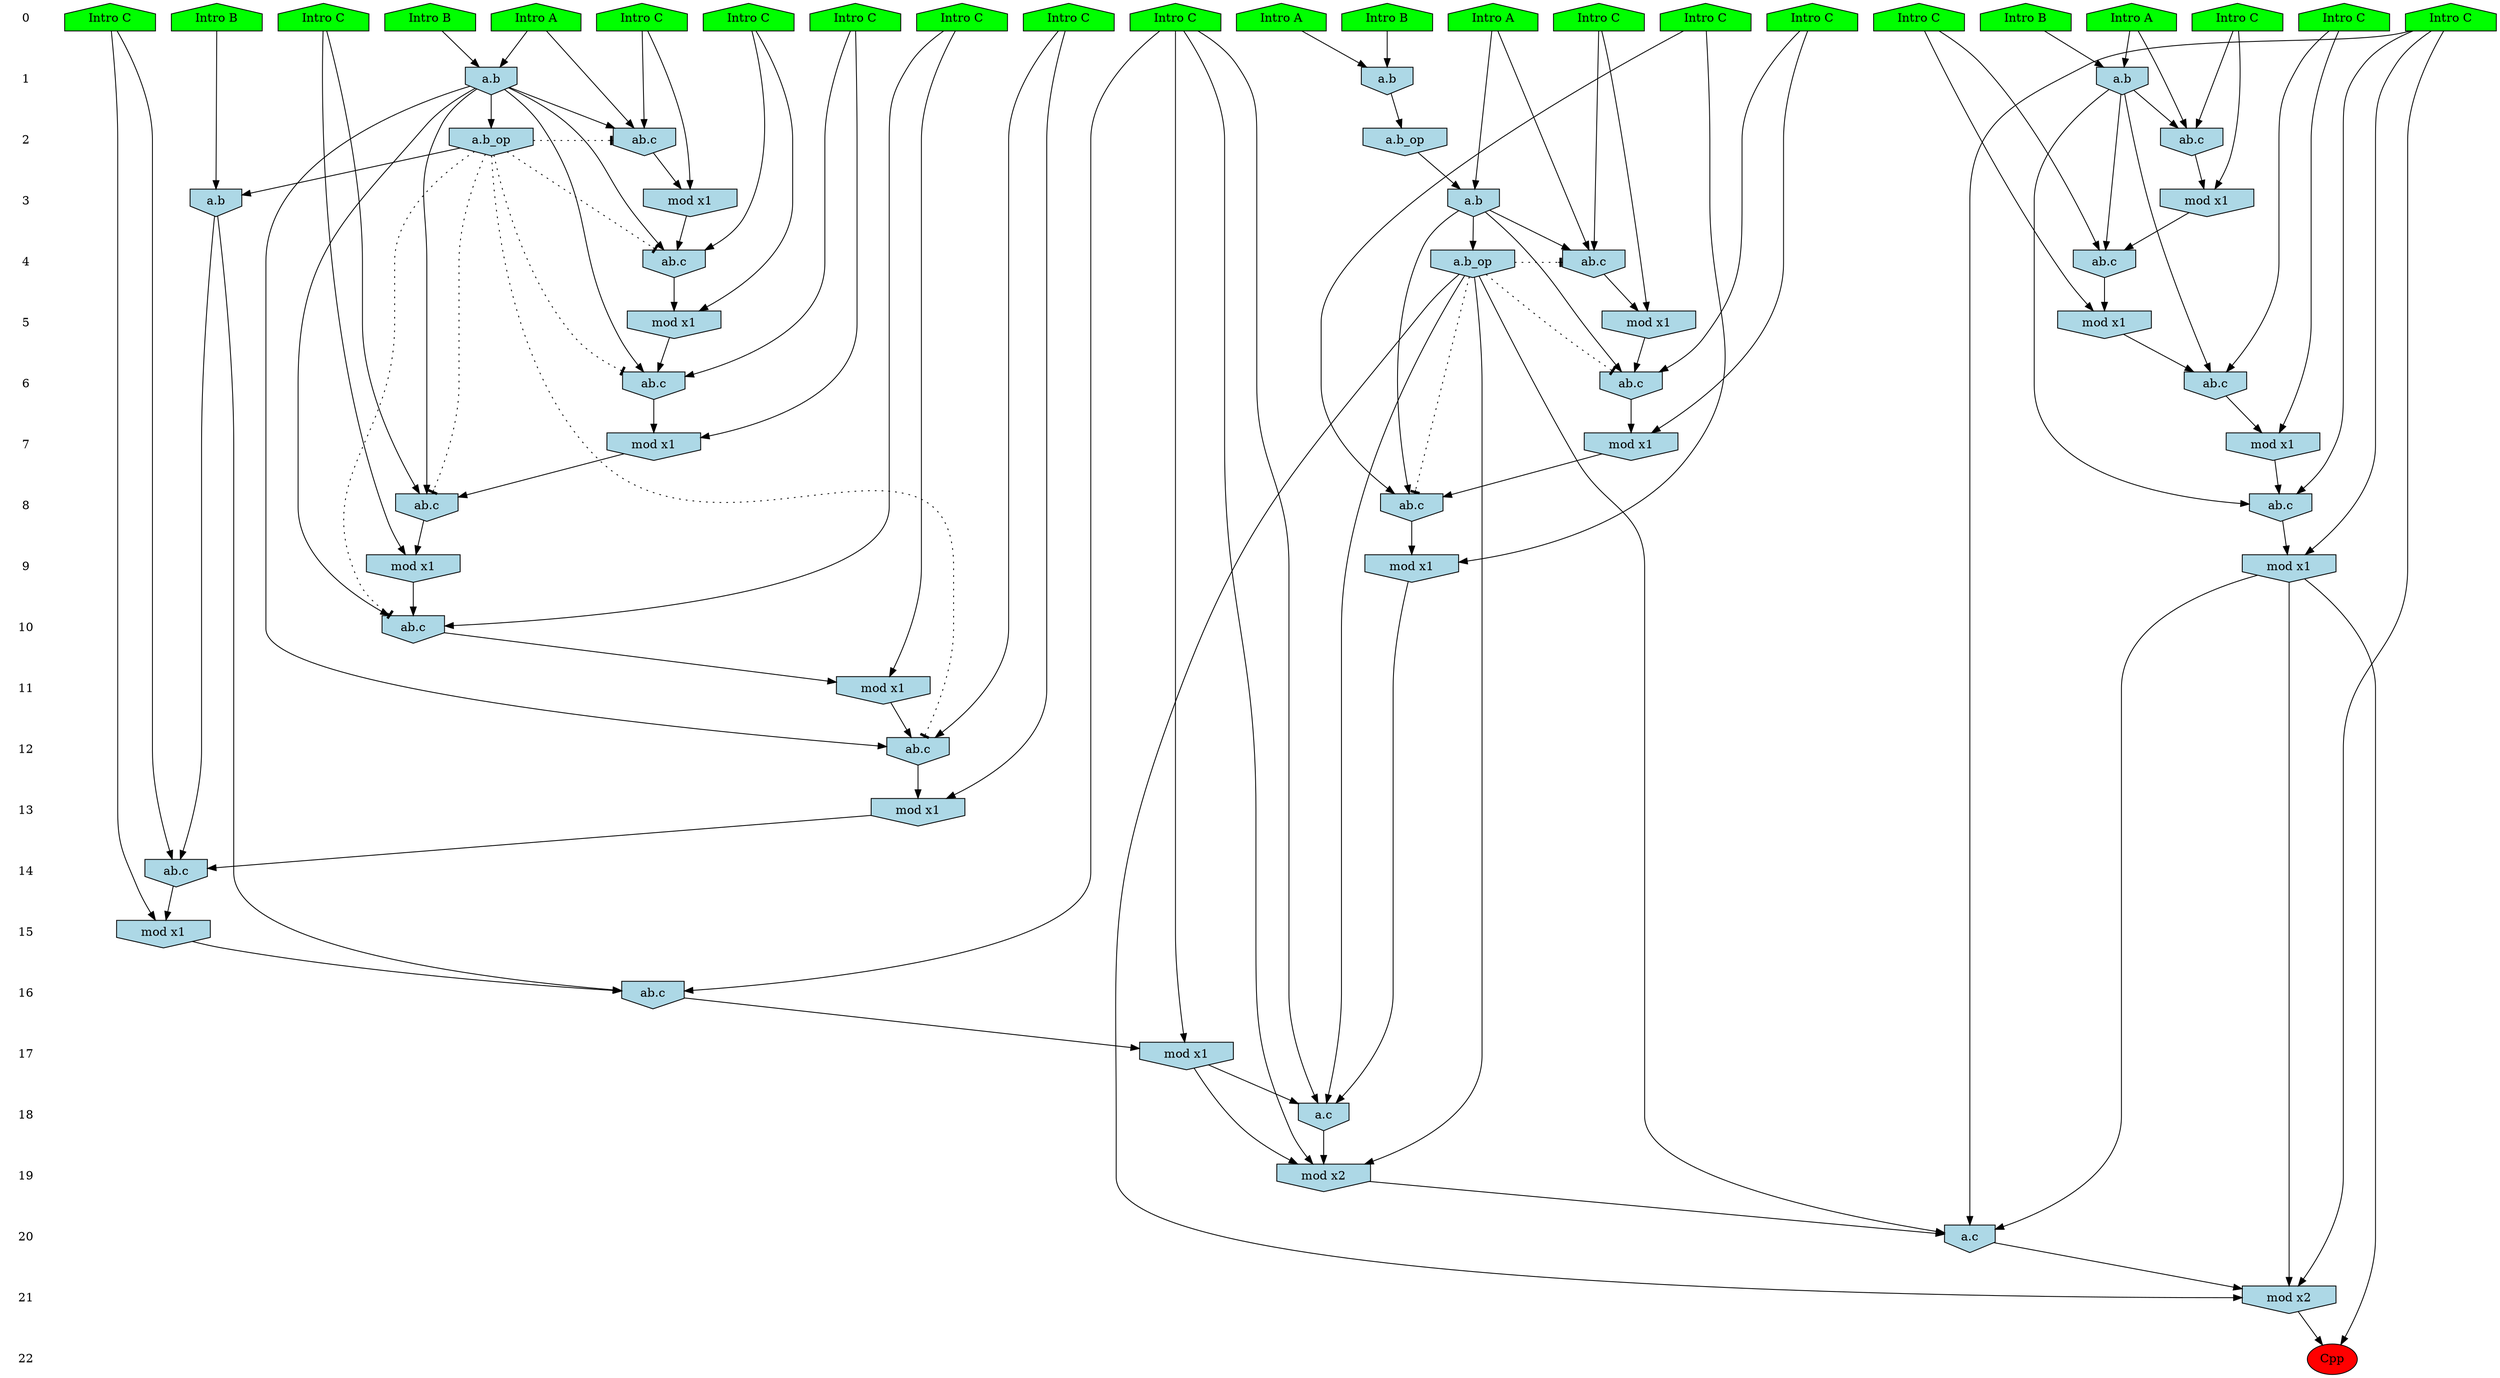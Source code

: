 /* Compression of 1 causal flows obtained in average at 2.051453E+01 t.u */
/* Compressed causal flows were: [3809] */
digraph G{
 ranksep=.5 ; 
{ rank = same ; "0" [shape=plaintext] ; node_1 [label ="Intro A", shape=house, style=filled, fillcolor=green] ;
node_2 [label ="Intro B", shape=house, style=filled, fillcolor=green] ;
node_3 [label ="Intro B", shape=house, style=filled, fillcolor=green] ;
node_4 [label ="Intro A", shape=house, style=filled, fillcolor=green] ;
node_5 [label ="Intro A", shape=house, style=filled, fillcolor=green] ;
node_6 [label ="Intro B", shape=house, style=filled, fillcolor=green] ;
node_7 [label ="Intro A", shape=house, style=filled, fillcolor=green] ;
node_8 [label ="Intro B", shape=house, style=filled, fillcolor=green] ;
node_9 [label ="Intro C", shape=house, style=filled, fillcolor=green] ;
node_10 [label ="Intro C", shape=house, style=filled, fillcolor=green] ;
node_11 [label ="Intro C", shape=house, style=filled, fillcolor=green] ;
node_12 [label ="Intro C", shape=house, style=filled, fillcolor=green] ;
node_13 [label ="Intro C", shape=house, style=filled, fillcolor=green] ;
node_14 [label ="Intro C", shape=house, style=filled, fillcolor=green] ;
node_15 [label ="Intro C", shape=house, style=filled, fillcolor=green] ;
node_16 [label ="Intro C", shape=house, style=filled, fillcolor=green] ;
node_17 [label ="Intro C", shape=house, style=filled, fillcolor=green] ;
node_18 [label ="Intro C", shape=house, style=filled, fillcolor=green] ;
node_19 [label ="Intro C", shape=house, style=filled, fillcolor=green] ;
node_20 [label ="Intro C", shape=house, style=filled, fillcolor=green] ;
node_21 [label ="Intro C", shape=house, style=filled, fillcolor=green] ;
node_22 [label ="Intro C", shape=house, style=filled, fillcolor=green] ;
node_23 [label ="Intro C", shape=house, style=filled, fillcolor=green] ;
}
{ rank = same ; "1" [shape=plaintext] ; node_24 [label="a.b", shape=invhouse, style=filled, fillcolor = lightblue] ;
node_26 [label="a.b", shape=invhouse, style=filled, fillcolor = lightblue] ;
node_34 [label="a.b", shape=invhouse, style=filled, fillcolor = lightblue] ;
}
{ rank = same ; "2" [shape=plaintext] ; node_25 [label="a.b_op", shape=invhouse, style=filled, fillcolor = lightblue] ;
node_27 [label="ab.c", shape=invhouse, style=filled, fillcolor = lightblue] ;
node_35 [label="ab.c", shape=invhouse, style=filled, fillcolor = lightblue] ;
node_52 [label="a.b_op", shape=invhouse, style=filled, fillcolor = lightblue] ;
}
{ rank = same ; "3" [shape=plaintext] ; node_28 [label="mod x1", shape=invhouse, style=filled, fillcolor = lightblue] ;
node_36 [label="mod x1", shape=invhouse, style=filled, fillcolor = lightblue] ;
node_37 [label="a.b", shape=invhouse, style=filled, fillcolor = lightblue] ;
node_53 [label="a.b", shape=invhouse, style=filled, fillcolor = lightblue] ;
}
{ rank = same ; "4" [shape=plaintext] ; node_29 [label="ab.c", shape=invhouse, style=filled, fillcolor = lightblue] ;
node_40 [label="ab.c", shape=invhouse, style=filled, fillcolor = lightblue] ;
node_41 [label="ab.c", shape=invhouse, style=filled, fillcolor = lightblue] ;
node_58 [label="a.b_op", shape=invhouse, style=filled, fillcolor = lightblue] ;
}
{ rank = same ; "5" [shape=plaintext] ; node_30 [label="mod x1", shape=invhouse, style=filled, fillcolor = lightblue] ;
node_42 [label="mod x1", shape=invhouse, style=filled, fillcolor = lightblue] ;
node_43 [label="mod x1", shape=invhouse, style=filled, fillcolor = lightblue] ;
}
{ rank = same ; "6" [shape=plaintext] ; node_31 [label="ab.c", shape=invhouse, style=filled, fillcolor = lightblue] ;
node_44 [label="ab.c", shape=invhouse, style=filled, fillcolor = lightblue] ;
node_47 [label="ab.c", shape=invhouse, style=filled, fillcolor = lightblue] ;
}
{ rank = same ; "7" [shape=plaintext] ; node_32 [label="mod x1", shape=invhouse, style=filled, fillcolor = lightblue] ;
node_45 [label="mod x1", shape=invhouse, style=filled, fillcolor = lightblue] ;
node_50 [label="mod x1", shape=invhouse, style=filled, fillcolor = lightblue] ;
}
{ rank = same ; "8" [shape=plaintext] ; node_33 [label="ab.c", shape=invhouse, style=filled, fillcolor = lightblue] ;
node_48 [label="ab.c", shape=invhouse, style=filled, fillcolor = lightblue] ;
node_54 [label="ab.c", shape=invhouse, style=filled, fillcolor = lightblue] ;
}
{ rank = same ; "9" [shape=plaintext] ; node_38 [label="mod x1", shape=invhouse, style=filled, fillcolor = lightblue] ;
node_49 [label="mod x1", shape=invhouse, style=filled, fillcolor = lightblue] ;
node_59 [label="mod x1", shape=invhouse, style=filled, fillcolor = lightblue] ;
}
{ rank = same ; "10" [shape=plaintext] ; node_39 [label="ab.c", shape=invhouse, style=filled, fillcolor = lightblue] ;
}
{ rank = same ; "11" [shape=plaintext] ; node_46 [label="mod x1", shape=invhouse, style=filled, fillcolor = lightblue] ;
}
{ rank = same ; "12" [shape=plaintext] ; node_51 [label="ab.c", shape=invhouse, style=filled, fillcolor = lightblue] ;
}
{ rank = same ; "13" [shape=plaintext] ; node_55 [label="mod x1", shape=invhouse, style=filled, fillcolor = lightblue] ;
}
{ rank = same ; "14" [shape=plaintext] ; node_56 [label="ab.c", shape=invhouse, style=filled, fillcolor = lightblue] ;
}
{ rank = same ; "15" [shape=plaintext] ; node_57 [label="mod x1", shape=invhouse, style=filled, fillcolor = lightblue] ;
}
{ rank = same ; "16" [shape=plaintext] ; node_60 [label="ab.c", shape=invhouse, style=filled, fillcolor = lightblue] ;
}
{ rank = same ; "17" [shape=plaintext] ; node_61 [label="mod x1", shape=invhouse, style=filled, fillcolor = lightblue] ;
}
{ rank = same ; "18" [shape=plaintext] ; node_62 [label="a.c", shape=invhouse, style=filled, fillcolor = lightblue] ;
}
{ rank = same ; "19" [shape=plaintext] ; node_63 [label="mod x2", shape=invhouse, style=filled, fillcolor = lightblue] ;
}
{ rank = same ; "20" [shape=plaintext] ; node_64 [label="a.c", shape=invhouse, style=filled, fillcolor = lightblue] ;
}
{ rank = same ; "21" [shape=plaintext] ; node_65 [label="mod x2", shape=invhouse, style=filled, fillcolor = lightblue] ;
}
{ rank = same ; "22" [shape=plaintext] ; node_66 [label ="Cpp", style=filled, fillcolor=red] ;
}
"0" -> "1" [style="invis"]; 
"1" -> "2" [style="invis"]; 
"2" -> "3" [style="invis"]; 
"3" -> "4" [style="invis"]; 
"4" -> "5" [style="invis"]; 
"5" -> "6" [style="invis"]; 
"6" -> "7" [style="invis"]; 
"7" -> "8" [style="invis"]; 
"8" -> "9" [style="invis"]; 
"9" -> "10" [style="invis"]; 
"10" -> "11" [style="invis"]; 
"11" -> "12" [style="invis"]; 
"12" -> "13" [style="invis"]; 
"13" -> "14" [style="invis"]; 
"14" -> "15" [style="invis"]; 
"15" -> "16" [style="invis"]; 
"16" -> "17" [style="invis"]; 
"17" -> "18" [style="invis"]; 
"18" -> "19" [style="invis"]; 
"19" -> "20" [style="invis"]; 
"20" -> "21" [style="invis"]; 
"21" -> "22" [style="invis"]; 
node_3 -> node_24
node_5 -> node_24
node_24 -> node_25
node_4 -> node_26
node_8 -> node_26
node_4 -> node_27
node_13 -> node_27
node_26 -> node_27
node_13 -> node_28
node_27 -> node_28
node_12 -> node_29
node_26 -> node_29
node_28 -> node_29
node_12 -> node_30
node_29 -> node_30
node_23 -> node_31
node_26 -> node_31
node_30 -> node_31
node_23 -> node_32
node_31 -> node_32
node_20 -> node_33
node_26 -> node_33
node_32 -> node_33
node_6 -> node_34
node_7 -> node_34
node_7 -> node_35
node_9 -> node_35
node_34 -> node_35
node_9 -> node_36
node_35 -> node_36
node_1 -> node_37
node_25 -> node_37
node_20 -> node_38
node_33 -> node_38
node_14 -> node_39
node_26 -> node_39
node_38 -> node_39
node_1 -> node_40
node_22 -> node_40
node_37 -> node_40
node_18 -> node_41
node_34 -> node_41
node_36 -> node_41
node_18 -> node_42
node_41 -> node_42
node_22 -> node_43
node_40 -> node_43
node_21 -> node_44
node_34 -> node_44
node_42 -> node_44
node_21 -> node_45
node_44 -> node_45
node_14 -> node_46
node_39 -> node_46
node_16 -> node_47
node_37 -> node_47
node_43 -> node_47
node_11 -> node_48
node_34 -> node_48
node_45 -> node_48
node_11 -> node_49
node_48 -> node_49
node_16 -> node_50
node_47 -> node_50
node_17 -> node_51
node_26 -> node_51
node_46 -> node_51
node_26 -> node_52
node_2 -> node_53
node_52 -> node_53
node_19 -> node_54
node_37 -> node_54
node_50 -> node_54
node_17 -> node_55
node_51 -> node_55
node_10 -> node_56
node_53 -> node_56
node_55 -> node_56
node_10 -> node_57
node_56 -> node_57
node_37 -> node_58
node_19 -> node_59
node_54 -> node_59
node_15 -> node_60
node_53 -> node_60
node_57 -> node_60
node_15 -> node_61
node_60 -> node_61
node_15 -> node_62
node_58 -> node_62
node_59 -> node_62
node_61 -> node_62
node_15 -> node_63
node_58 -> node_63
node_61 -> node_63
node_62 -> node_63
node_11 -> node_64
node_49 -> node_64
node_58 -> node_64
node_63 -> node_64
node_11 -> node_65
node_49 -> node_65
node_58 -> node_65
node_64 -> node_65
node_49 -> node_66
node_65 -> node_66
node_52 -> node_51 [style=dotted, arrowhead = tee] 
node_52 -> node_39 [style=dotted, arrowhead = tee] 
node_52 -> node_33 [style=dotted, arrowhead = tee] 
node_52 -> node_31 [style=dotted, arrowhead = tee] 
node_52 -> node_29 [style=dotted, arrowhead = tee] 
node_52 -> node_27 [style=dotted, arrowhead = tee] 
node_58 -> node_54 [style=dotted, arrowhead = tee] 
node_58 -> node_47 [style=dotted, arrowhead = tee] 
node_58 -> node_40 [style=dotted, arrowhead = tee] 
}
/*
 Dot generation time: 0.000275
*/